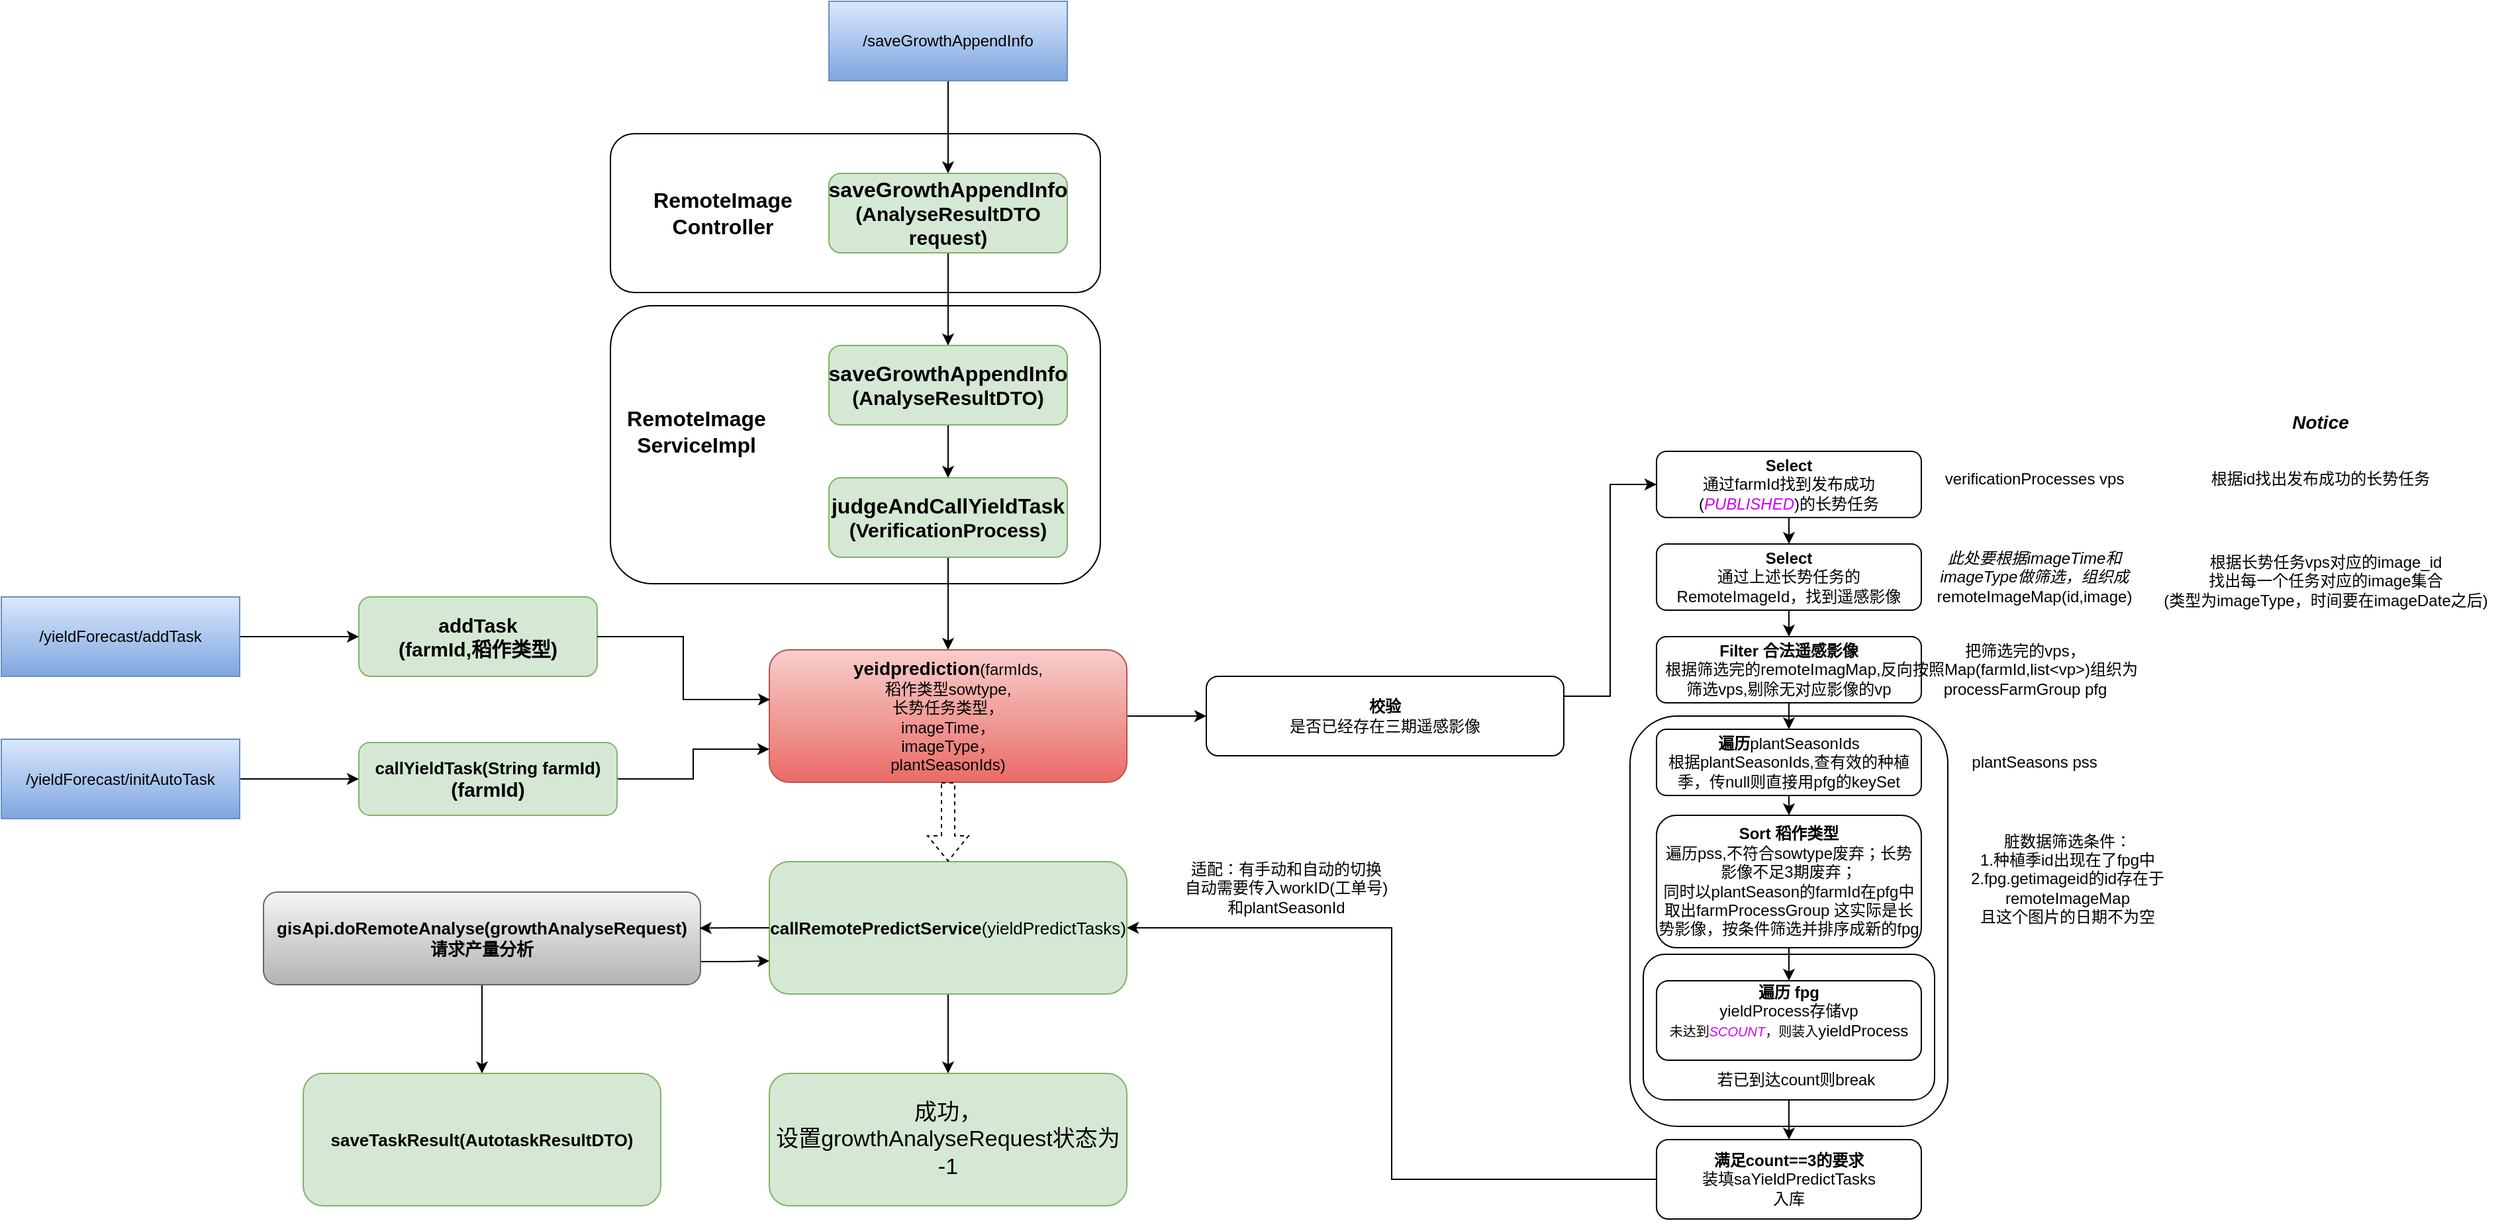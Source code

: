 <mxfile version="24.7.7">
  <diagram name="第 1 页" id="k5yTiqKiM7KxolQvgu_R">
    <mxGraphModel dx="1612" dy="883" grid="0" gridSize="10" guides="1" tooltips="1" connect="1" arrows="1" fold="1" page="0" pageScale="1" pageWidth="827" pageHeight="1169" math="0" shadow="0">
      <root>
        <mxCell id="0" />
        <mxCell id="1" parent="0" />
        <mxCell id="Lbo-__C76JFn3yMAQjEz-19" value="" style="rounded=1;whiteSpace=wrap;html=1;" vertex="1" parent="1">
          <mxGeometry x="10" y="-20" width="370" height="120" as="geometry" />
        </mxCell>
        <mxCell id="XywxlG7MxDHmHPa6fk5y-3" value="" style="rounded=1;whiteSpace=wrap;html=1;glass=0;shadow=0;" parent="1" vertex="1">
          <mxGeometry x="780" y="420" width="240" height="310" as="geometry" />
        </mxCell>
        <mxCell id="XywxlG7MxDHmHPa6fk5y-6" style="edgeStyle=orthogonalEdgeStyle;rounded=0;orthogonalLoop=1;jettySize=auto;html=1;exitX=0.5;exitY=1;exitDx=0;exitDy=0;" parent="1" source="XywxlG7MxDHmHPa6fk5y-5" target="XywxlG7MxDHmHPa6fk5y-2" edge="1">
          <mxGeometry relative="1" as="geometry" />
        </mxCell>
        <mxCell id="XywxlG7MxDHmHPa6fk5y-5" value="" style="rounded=1;whiteSpace=wrap;html=1;glass=0;perimeterSpacing=0;" parent="1" vertex="1">
          <mxGeometry x="790" y="600" width="220" height="110" as="geometry" />
        </mxCell>
        <mxCell id="k6Vo8XJsOw7zzvh53n1a-1" value="&lt;b&gt;&lt;font style=&quot;font-size: 15px;&quot;&gt;addTask&lt;/font&gt;&lt;/b&gt;&lt;div&gt;&lt;b&gt;&lt;font style=&quot;font-size: 15px;&quot;&gt;(farmId,稻作类型)&lt;/font&gt;&lt;/b&gt;&lt;/div&gt;" style="rounded=1;whiteSpace=wrap;html=1;fillColor=#d5e8d4;strokeColor=#82b366;" parent="1" vertex="1">
          <mxGeometry x="-180" y="330" width="180" height="60" as="geometry" />
        </mxCell>
        <mxCell id="k6Vo8XJsOw7zzvh53n1a-19" style="edgeStyle=orthogonalEdgeStyle;rounded=0;orthogonalLoop=1;jettySize=auto;html=1;exitX=1;exitY=0.5;exitDx=0;exitDy=0;entryX=0;entryY=0.5;entryDx=0;entryDy=0;" parent="1" source="k6Vo8XJsOw7zzvh53n1a-2" target="k6Vo8XJsOw7zzvh53n1a-4" edge="1">
          <mxGeometry relative="1" as="geometry" />
        </mxCell>
        <mxCell id="k6Vo8XJsOw7zzvh53n1a-2" value="&lt;b&gt;&lt;font style=&quot;font-size: 14px;&quot;&gt;yeidprediction&lt;/font&gt;&lt;/b&gt;(farmIds,&lt;div&gt;稻作类型sowtype,&lt;/div&gt;&lt;div&gt;长势任务类型，&lt;/div&gt;&lt;div&gt;imageTime，&lt;/div&gt;&lt;div&gt;imageType，&lt;/div&gt;&lt;div&gt;plantSeasonIds)&lt;/div&gt;" style="rounded=1;whiteSpace=wrap;html=1;fillColor=#f8cecc;strokeColor=#b85450;gradientColor=#ea6b66;" parent="1" vertex="1">
          <mxGeometry x="130" y="370" width="270" height="100" as="geometry" />
        </mxCell>
        <mxCell id="k6Vo8XJsOw7zzvh53n1a-7" style="edgeStyle=orthogonalEdgeStyle;rounded=0;orthogonalLoop=1;jettySize=auto;html=1;exitX=1;exitY=0.25;exitDx=0;exitDy=0;entryX=0;entryY=0.5;entryDx=0;entryDy=0;" parent="1" source="k6Vo8XJsOw7zzvh53n1a-4" target="k6Vo8XJsOw7zzvh53n1a-6" edge="1">
          <mxGeometry relative="1" as="geometry" />
        </mxCell>
        <mxCell id="k6Vo8XJsOw7zzvh53n1a-4" value="&lt;b&gt;校验&lt;/b&gt;&lt;br&gt;是否已经存在三期遥感影像" style="rounded=1;whiteSpace=wrap;html=1;" parent="1" vertex="1">
          <mxGeometry x="460" y="390" width="270" height="60" as="geometry" />
        </mxCell>
        <mxCell id="k6Vo8XJsOw7zzvh53n1a-12" style="edgeStyle=orthogonalEdgeStyle;rounded=0;orthogonalLoop=1;jettySize=auto;html=1;exitX=0.5;exitY=1;exitDx=0;exitDy=0;entryX=0.5;entryY=0;entryDx=0;entryDy=0;" parent="1" source="k6Vo8XJsOw7zzvh53n1a-6" target="k6Vo8XJsOw7zzvh53n1a-10" edge="1">
          <mxGeometry relative="1" as="geometry" />
        </mxCell>
        <mxCell id="k6Vo8XJsOw7zzvh53n1a-6" value="&lt;b&gt;Select&lt;/b&gt;&lt;br&gt;通过farmId找到发布成功(&lt;i&gt;&lt;font color=&quot;#c800ff&quot;&gt;PUBLISHED&lt;/font&gt;&lt;/i&gt;)的长势任务" style="rounded=1;whiteSpace=wrap;html=1;" parent="1" vertex="1">
          <mxGeometry x="800" y="220" width="200" height="50" as="geometry" />
        </mxCell>
        <mxCell id="k6Vo8XJsOw7zzvh53n1a-15" style="edgeStyle=orthogonalEdgeStyle;rounded=0;orthogonalLoop=1;jettySize=auto;html=1;exitX=0.5;exitY=1;exitDx=0;exitDy=0;entryX=0.5;entryY=0;entryDx=0;entryDy=0;" parent="1" source="k6Vo8XJsOw7zzvh53n1a-10" target="k6Vo8XJsOw7zzvh53n1a-14" edge="1">
          <mxGeometry relative="1" as="geometry" />
        </mxCell>
        <mxCell id="k6Vo8XJsOw7zzvh53n1a-10" value="&lt;b&gt;Select&lt;/b&gt;&lt;br&gt;通过上述长势任务的RemoteImageId，找到遥感影像" style="rounded=1;whiteSpace=wrap;html=1;" parent="1" vertex="1">
          <mxGeometry x="800" y="290" width="200" height="50" as="geometry" />
        </mxCell>
        <mxCell id="k6Vo8XJsOw7zzvh53n1a-11" value="此处要根据imageTime和&lt;br&gt;imageType做筛选，组织成&lt;br&gt;&lt;div&gt;&lt;font style=&quot;font-style: normal;&quot;&gt;remoteImageMap(id,image)&lt;/font&gt;&lt;/div&gt;" style="text;html=1;align=center;verticalAlign=middle;resizable=0;points=[];autosize=1;strokeColor=none;fillColor=none;fontStyle=2" parent="1" vertex="1">
          <mxGeometry x="1000" y="285" width="170" height="60" as="geometry" />
        </mxCell>
        <mxCell id="k6Vo8XJsOw7zzvh53n1a-13" value="verificationProcesses vps" style="text;html=1;align=center;verticalAlign=middle;resizable=0;points=[];autosize=1;strokeColor=none;fillColor=none;" parent="1" vertex="1">
          <mxGeometry x="1005" y="226" width="160" height="30" as="geometry" />
        </mxCell>
        <mxCell id="k6Vo8XJsOw7zzvh53n1a-18" style="edgeStyle=orthogonalEdgeStyle;rounded=0;orthogonalLoop=1;jettySize=auto;html=1;exitX=0.5;exitY=1;exitDx=0;exitDy=0;entryX=0.5;entryY=0;entryDx=0;entryDy=0;" parent="1" source="k6Vo8XJsOw7zzvh53n1a-14" target="k6Vo8XJsOw7zzvh53n1a-17" edge="1">
          <mxGeometry relative="1" as="geometry" />
        </mxCell>
        <mxCell id="k6Vo8XJsOw7zzvh53n1a-14" value="&lt;b&gt;Filter 合法遥感影像&lt;/b&gt;&lt;br&gt;根据筛选完的remoteImagMap,反向筛选vps,剔除无对应影像的vp" style="rounded=1;whiteSpace=wrap;html=1;" parent="1" vertex="1">
          <mxGeometry x="800" y="360" width="200" height="50" as="geometry" />
        </mxCell>
        <mxCell id="k6Vo8XJsOw7zzvh53n1a-16" value="把筛选完的vps，&lt;div&gt;按照Map(farmId,list&amp;lt;vp&amp;gt;)组织为&lt;br&gt;processFarmGroup pfg&lt;/div&gt;" style="text;html=1;align=center;verticalAlign=middle;resizable=0;points=[];autosize=1;strokeColor=none;fillColor=none;" parent="1" vertex="1">
          <mxGeometry x="983" y="355" width="190" height="60" as="geometry" />
        </mxCell>
        <mxCell id="k6Vo8XJsOw7zzvh53n1a-21" style="edgeStyle=orthogonalEdgeStyle;rounded=0;orthogonalLoop=1;jettySize=auto;html=1;exitX=0.5;exitY=1;exitDx=0;exitDy=0;entryX=0.5;entryY=0;entryDx=0;entryDy=0;" parent="1" source="k6Vo8XJsOw7zzvh53n1a-17" target="k6Vo8XJsOw7zzvh53n1a-20" edge="1">
          <mxGeometry relative="1" as="geometry" />
        </mxCell>
        <mxCell id="k6Vo8XJsOw7zzvh53n1a-17" value="&lt;b&gt;遍历&lt;/b&gt;plantSeasonIds&lt;br&gt;根据plantSeasonIds,查有效的种植季，传null则直接用pfg的keySet" style="rounded=1;whiteSpace=wrap;html=1;" parent="1" vertex="1">
          <mxGeometry x="800" y="430" width="200" height="50" as="geometry" />
        </mxCell>
        <mxCell id="XywxlG7MxDHmHPa6fk5y-1" style="edgeStyle=orthogonalEdgeStyle;rounded=0;orthogonalLoop=1;jettySize=auto;html=1;exitX=0.5;exitY=1;exitDx=0;exitDy=0;entryX=0.5;entryY=0;entryDx=0;entryDy=0;" parent="1" source="k6Vo8XJsOw7zzvh53n1a-20" target="EAVZWAEJz5FC2BpZX5lk-1" edge="1">
          <mxGeometry relative="1" as="geometry" />
        </mxCell>
        <mxCell id="k6Vo8XJsOw7zzvh53n1a-20" value="&lt;b&gt;Sort 稻作类型&lt;/b&gt;&lt;br&gt;遍历pss,不符合sowtype废弃；长势影像不足3期废弃；&lt;div&gt;同时以plantSeason的farmId在pfg中取出farmProcessGroup 这实际是长势影像，按条件筛选并排序成新的fpg&lt;/div&gt;" style="rounded=1;whiteSpace=wrap;html=1;" parent="1" vertex="1">
          <mxGeometry x="800" y="495" width="200" height="100" as="geometry" />
        </mxCell>
        <mxCell id="k6Vo8XJsOw7zzvh53n1a-22" value="plantSeasons pss" style="text;html=1;align=center;verticalAlign=middle;resizable=0;points=[];autosize=1;strokeColor=none;fillColor=none;" parent="1" vertex="1">
          <mxGeometry x="1025" y="440" width="120" height="30" as="geometry" />
        </mxCell>
        <mxCell id="k6Vo8XJsOw7zzvh53n1a-24" value="脏数据筛选条件：&lt;div&gt;1.种植季id出现在了fpg中&lt;/div&gt;&lt;div&gt;2.fpg.getimageid的id存在于&lt;/div&gt;&lt;div&gt;remoteImageMap&lt;br&gt;且这个图片的日期不为空&lt;/div&gt;" style="text;html=1;align=center;verticalAlign=middle;resizable=0;points=[];autosize=1;strokeColor=none;fillColor=none;" parent="1" vertex="1">
          <mxGeometry x="1028" y="501" width="164" height="84" as="geometry" />
        </mxCell>
        <mxCell id="EAVZWAEJz5FC2BpZX5lk-1" value="&lt;b&gt;遍历 fpg&lt;/b&gt;&lt;br&gt;&lt;div&gt;yieldProcess存储vp&lt;br&gt;&lt;font size=&quot;1&quot;&gt;&lt;span style=&quot;font-size: 10px;&quot;&gt;未达到&lt;/span&gt;&lt;i style=&quot;color: rgb(212, 0, 255); font-size: 10px;&quot;&gt;SCOUNT&lt;/i&gt;&lt;span style=&quot;font-size: 10px;&quot;&gt;，则装入&lt;/span&gt;&lt;/font&gt;&lt;span style=&quot;background-color: initial;&quot;&gt;yieldProcess&lt;/span&gt;&lt;/div&gt;&lt;div&gt;&lt;br&gt;&lt;/div&gt;" style="rounded=1;whiteSpace=wrap;html=1;" parent="1" vertex="1">
          <mxGeometry x="800" y="620" width="200" height="60" as="geometry" />
        </mxCell>
        <mxCell id="XywxlG7MxDHmHPa6fk5y-2" value="&lt;div&gt;&lt;b&gt;满足count==3的要求&lt;/b&gt;&lt;/div&gt;&lt;div&gt;装填&lt;span style=&quot;background-color: initial;&quot;&gt;saYieldPredictTasks&lt;/span&gt;&lt;/div&gt;&lt;div&gt;&lt;span style=&quot;background-color: initial;&quot;&gt;入库&lt;/span&gt;&lt;/div&gt;" style="rounded=1;whiteSpace=wrap;html=1;" parent="1" vertex="1">
          <mxGeometry x="800" y="740" width="200" height="60" as="geometry" />
        </mxCell>
        <mxCell id="XywxlG7MxDHmHPa6fk5y-4" value="若已到达count则break" style="text;html=1;align=center;verticalAlign=middle;resizable=0;points=[];autosize=1;strokeColor=none;fillColor=none;" parent="1" vertex="1">
          <mxGeometry x="835" y="680" width="140" height="30" as="geometry" />
        </mxCell>
        <mxCell id="XywxlG7MxDHmHPa6fk5y-13" style="edgeStyle=orthogonalEdgeStyle;rounded=0;orthogonalLoop=1;jettySize=auto;html=1;exitX=0;exitY=0.5;exitDx=0;exitDy=0;entryX=1;entryY=0.5;entryDx=0;entryDy=0;" parent="1" source="XywxlG7MxDHmHPa6fk5y-2" target="XywxlG7MxDHmHPa6fk5y-12" edge="1">
          <mxGeometry relative="1" as="geometry" />
        </mxCell>
        <mxCell id="XywxlG7MxDHmHPa6fk5y-9" value="适配：有手动和自动的切换&lt;div&gt;自动需要传入workID(工单号)&lt;/div&gt;&lt;div&gt;和plantSeasonId&lt;/div&gt;" style="text;html=1;align=center;verticalAlign=middle;resizable=0;points=[];autosize=1;strokeColor=none;fillColor=none;" parent="1" vertex="1">
          <mxGeometry x="430" y="520" width="180" height="60" as="geometry" />
        </mxCell>
        <mxCell id="XywxlG7MxDHmHPa6fk5y-23" style="edgeStyle=orthogonalEdgeStyle;rounded=0;orthogonalLoop=1;jettySize=auto;html=1;exitX=0.5;exitY=1;exitDx=0;exitDy=0;entryX=0.5;entryY=0;entryDx=0;entryDy=0;" parent="1" source="XywxlG7MxDHmHPa6fk5y-12" target="XywxlG7MxDHmHPa6fk5y-19" edge="1">
          <mxGeometry relative="1" as="geometry" />
        </mxCell>
        <mxCell id="XywxlG7MxDHmHPa6fk5y-12" value="&lt;span style=&quot;text-wrap: nowrap; font-size: 13px;&quot;&gt;&lt;b&gt;&lt;font style=&quot;font-size: 13px;&quot;&gt;callRemotePredictService&lt;/font&gt;&lt;/b&gt;(yieldPredictTasks)&lt;/span&gt;" style="rounded=1;whiteSpace=wrap;html=1;fillColor=#d5e8d4;strokeColor=#82b366;" parent="1" vertex="1">
          <mxGeometry x="130" y="530" width="270" height="100" as="geometry" />
        </mxCell>
        <mxCell id="XywxlG7MxDHmHPa6fk5y-15" value="" style="shape=flexArrow;endArrow=classic;html=1;rounded=0;entryX=0.5;entryY=0;entryDx=0;entryDy=0;exitX=0.5;exitY=1;exitDx=0;exitDy=0;dashed=1;" parent="1" source="k6Vo8XJsOw7zzvh53n1a-2" target="XywxlG7MxDHmHPa6fk5y-12" edge="1">
          <mxGeometry width="50" height="50" relative="1" as="geometry">
            <mxPoint x="260" y="480" as="sourcePoint" />
            <mxPoint x="310" y="430" as="targetPoint" />
          </mxGeometry>
        </mxCell>
        <mxCell id="Lbo-__C76JFn3yMAQjEz-26" style="edgeStyle=orthogonalEdgeStyle;rounded=0;orthogonalLoop=1;jettySize=auto;html=1;exitX=1;exitY=0.75;exitDx=0;exitDy=0;entryX=0;entryY=0.75;entryDx=0;entryDy=0;" edge="1" parent="1" source="XywxlG7MxDHmHPa6fk5y-17" target="XywxlG7MxDHmHPa6fk5y-12">
          <mxGeometry relative="1" as="geometry" />
        </mxCell>
        <mxCell id="Lbo-__C76JFn3yMAQjEz-30" style="edgeStyle=orthogonalEdgeStyle;rounded=0;orthogonalLoop=1;jettySize=auto;html=1;exitX=0.5;exitY=1;exitDx=0;exitDy=0;entryX=0.5;entryY=0;entryDx=0;entryDy=0;" edge="1" parent="1" source="XywxlG7MxDHmHPa6fk5y-17" target="Lbo-__C76JFn3yMAQjEz-29">
          <mxGeometry relative="1" as="geometry" />
        </mxCell>
        <mxCell id="XywxlG7MxDHmHPa6fk5y-17" value="&lt;span style=&quot;font-size: 13px; text-wrap: nowrap;&quot;&gt;&lt;b&gt;gisApi.doRemoteAnalyse(growthAnalyseRequest)&lt;/b&gt;&lt;/span&gt;&lt;div&gt;&lt;span style=&quot;font-size: 13px; text-wrap: nowrap;&quot;&gt;&lt;b&gt;请求产量分析&lt;/b&gt;&lt;/span&gt;&lt;/div&gt;" style="rounded=1;whiteSpace=wrap;html=1;fillColor=#f5f5f5;strokeColor=#666666;gradientColor=#b3b3b3;" parent="1" vertex="1">
          <mxGeometry x="-252" y="553" width="330" height="70" as="geometry" />
        </mxCell>
        <mxCell id="XywxlG7MxDHmHPa6fk5y-19" value="&lt;span style=&quot;text-wrap: nowrap; font-size: 17px;&quot;&gt;&lt;font style=&quot;font-size: 17px;&quot;&gt;成功，&lt;/font&gt;&lt;/span&gt;&lt;div style=&quot;font-size: 17px;&quot;&gt;&lt;font style=&quot;font-size: 17px;&quot;&gt;&lt;span style=&quot;text-wrap: nowrap;&quot;&gt;设置&lt;/span&gt;&lt;span style=&quot;text-wrap: nowrap;&quot;&gt;growthAnalyseRequest状态为&lt;/span&gt;&lt;/font&gt;&lt;div style=&quot;&quot;&gt;&lt;span style=&quot;text-wrap: nowrap;&quot;&gt;&lt;font style=&quot;font-size: 17px;&quot;&gt;-1&lt;/font&gt;&lt;/span&gt;&lt;/div&gt;&lt;/div&gt;" style="rounded=1;whiteSpace=wrap;html=1;fillColor=#d5e8d4;strokeColor=#82b366;" parent="1" vertex="1">
          <mxGeometry x="130" y="690" width="270" height="100" as="geometry" />
        </mxCell>
        <mxCell id="Lbo-__C76JFn3yMAQjEz-3" value="" style="rounded=1;whiteSpace=wrap;html=1;" vertex="1" parent="1">
          <mxGeometry x="10" y="110" width="370" height="210" as="geometry" />
        </mxCell>
        <mxCell id="Lbo-__C76JFn3yMAQjEz-5" style="edgeStyle=orthogonalEdgeStyle;rounded=0;orthogonalLoop=1;jettySize=auto;html=1;exitX=0.5;exitY=1;exitDx=0;exitDy=0;entryX=0.5;entryY=0;entryDx=0;entryDy=0;" edge="1" parent="1" source="Lbo-__C76JFn3yMAQjEz-2" target="k6Vo8XJsOw7zzvh53n1a-2">
          <mxGeometry relative="1" as="geometry" />
        </mxCell>
        <mxCell id="Lbo-__C76JFn3yMAQjEz-2" value="&lt;span style=&quot;text-align: left;&quot;&gt;&lt;b&gt;&lt;font style=&quot;font-size: 16px;&quot;&gt;judgeAndCallYieldTask&lt;/font&gt;&lt;/b&gt;&lt;/span&gt;&lt;br&gt;&lt;div&gt;&lt;b&gt;&lt;font style=&quot;font-size: 15px;&quot;&gt;(VerificationProcess)&lt;/font&gt;&lt;/b&gt;&lt;/div&gt;" style="rounded=1;whiteSpace=wrap;html=1;fillColor=#d5e8d4;strokeColor=#82b366;" vertex="1" parent="1">
          <mxGeometry x="175" y="240" width="180" height="60" as="geometry" />
        </mxCell>
        <mxCell id="Lbo-__C76JFn3yMAQjEz-4" value="&lt;b&gt;&lt;font style=&quot;font-size: 16px;&quot;&gt;RemoteImage&lt;/font&gt;&lt;/b&gt;&lt;div&gt;&lt;b&gt;&lt;font style=&quot;font-size: 16px;&quot;&gt;ServiceImpl&lt;/font&gt;&lt;/b&gt;&lt;/div&gt;" style="text;html=1;align=center;verticalAlign=middle;whiteSpace=wrap;rounded=0;" vertex="1" parent="1">
          <mxGeometry x="-20" y="190" width="190" height="30" as="geometry" />
        </mxCell>
        <mxCell id="Lbo-__C76JFn3yMAQjEz-8" style="edgeStyle=orthogonalEdgeStyle;rounded=0;orthogonalLoop=1;jettySize=auto;html=1;exitX=0.5;exitY=1;exitDx=0;exitDy=0;entryX=0.5;entryY=0;entryDx=0;entryDy=0;" edge="1" parent="1" source="Lbo-__C76JFn3yMAQjEz-7" target="Lbo-__C76JFn3yMAQjEz-2">
          <mxGeometry relative="1" as="geometry" />
        </mxCell>
        <mxCell id="Lbo-__C76JFn3yMAQjEz-7" value="&lt;span style=&quot;text-align: left;&quot;&gt;&lt;b&gt;&lt;font style=&quot;font-size: 16px;&quot;&gt;saveGrowthAppendInfo&lt;/font&gt;&lt;/b&gt;&lt;/span&gt;&lt;br&gt;&lt;div&gt;&lt;b&gt;&lt;font style=&quot;font-size: 15px;&quot;&gt;(AnalyseResultDTO)&lt;/font&gt;&lt;/b&gt;&lt;/div&gt;" style="rounded=1;whiteSpace=wrap;html=1;fillColor=#d5e8d4;strokeColor=#82b366;" vertex="1" parent="1">
          <mxGeometry x="175" y="140" width="180" height="60" as="geometry" />
        </mxCell>
        <mxCell id="Lbo-__C76JFn3yMAQjEz-11" style="edgeStyle=orthogonalEdgeStyle;rounded=0;orthogonalLoop=1;jettySize=auto;html=1;exitX=0.5;exitY=1;exitDx=0;exitDy=0;entryX=0.5;entryY=0;entryDx=0;entryDy=0;" edge="1" parent="1" source="Lbo-__C76JFn3yMAQjEz-10" target="Lbo-__C76JFn3yMAQjEz-7">
          <mxGeometry relative="1" as="geometry" />
        </mxCell>
        <mxCell id="Lbo-__C76JFn3yMAQjEz-10" value="&lt;span style=&quot;text-align: left;&quot;&gt;&lt;b&gt;&lt;font style=&quot;font-size: 16px;&quot;&gt;saveGrowthAppendInfo&lt;/font&gt;&lt;/b&gt;&lt;/span&gt;&lt;br&gt;&lt;div&gt;&lt;b&gt;&lt;font style=&quot;font-size: 15px;&quot;&gt;(AnalyseResultDTO request)&lt;/font&gt;&lt;/b&gt;&lt;/div&gt;" style="rounded=1;whiteSpace=wrap;html=1;fillColor=#d5e8d4;strokeColor=#82b366;" vertex="1" parent="1">
          <mxGeometry x="175" y="10" width="180" height="60" as="geometry" />
        </mxCell>
        <mxCell id="Lbo-__C76JFn3yMAQjEz-12" value="&lt;span style=&quot;font-size: 16px;&quot;&gt;&lt;b&gt;RemoteImage&lt;/b&gt;&lt;/span&gt;&lt;div&gt;&lt;span style=&quot;font-size: 16px;&quot;&gt;&lt;b&gt;Controller&lt;/b&gt;&lt;/span&gt;&lt;/div&gt;" style="text;html=1;align=center;verticalAlign=middle;whiteSpace=wrap;rounded=0;" vertex="1" parent="1">
          <mxGeometry y="25" width="190" height="30" as="geometry" />
        </mxCell>
        <mxCell id="Lbo-__C76JFn3yMAQjEz-14" style="edgeStyle=orthogonalEdgeStyle;rounded=0;orthogonalLoop=1;jettySize=auto;html=1;exitX=0.5;exitY=1;exitDx=0;exitDy=0;entryX=0.5;entryY=0;entryDx=0;entryDy=0;" edge="1" parent="1" source="Lbo-__C76JFn3yMAQjEz-13" target="Lbo-__C76JFn3yMAQjEz-10">
          <mxGeometry relative="1" as="geometry" />
        </mxCell>
        <mxCell id="Lbo-__C76JFn3yMAQjEz-13" value="/saveGrowthAppendInfo" style="whiteSpace=wrap;html=1;fillColor=#dae8fc;gradientColor=#7ea6e0;strokeColor=#6c8ebf;" vertex="1" parent="1">
          <mxGeometry x="175" y="-120" width="180" height="60" as="geometry" />
        </mxCell>
        <mxCell id="Lbo-__C76JFn3yMAQjEz-17" style="edgeStyle=orthogonalEdgeStyle;rounded=0;orthogonalLoop=1;jettySize=auto;html=1;exitX=1;exitY=0.5;exitDx=0;exitDy=0;entryX=0;entryY=0.75;entryDx=0;entryDy=0;" edge="1" parent="1" source="Lbo-__C76JFn3yMAQjEz-16" target="k6Vo8XJsOw7zzvh53n1a-2">
          <mxGeometry relative="1" as="geometry" />
        </mxCell>
        <mxCell id="Lbo-__C76JFn3yMAQjEz-16" value="&lt;span style=&quot;text-align: left;&quot;&gt;&lt;b&gt;&lt;font style=&quot;font-size: 13px;&quot;&gt;callYieldTask(String farmId)&lt;/font&gt;&lt;/b&gt;&lt;/span&gt;&lt;br&gt;&lt;div&gt;&lt;b&gt;&lt;font style=&quot;font-size: 15px;&quot;&gt;(farmId)&lt;/font&gt;&lt;/b&gt;&lt;/div&gt;" style="rounded=1;whiteSpace=wrap;html=1;fillColor=#d5e8d4;strokeColor=#82b366;" vertex="1" parent="1">
          <mxGeometry x="-180" y="440" width="195" height="55" as="geometry" />
        </mxCell>
        <mxCell id="Lbo-__C76JFn3yMAQjEz-18" style="edgeStyle=orthogonalEdgeStyle;rounded=0;orthogonalLoop=1;jettySize=auto;html=1;exitX=1;exitY=0.5;exitDx=0;exitDy=0;entryX=0.002;entryY=0.375;entryDx=0;entryDy=0;entryPerimeter=0;" edge="1" parent="1" source="k6Vo8XJsOw7zzvh53n1a-1" target="k6Vo8XJsOw7zzvh53n1a-2">
          <mxGeometry relative="1" as="geometry" />
        </mxCell>
        <mxCell id="Lbo-__C76JFn3yMAQjEz-21" style="edgeStyle=orthogonalEdgeStyle;rounded=0;orthogonalLoop=1;jettySize=auto;html=1;exitX=1;exitY=0.5;exitDx=0;exitDy=0;entryX=0;entryY=0.5;entryDx=0;entryDy=0;" edge="1" parent="1" source="Lbo-__C76JFn3yMAQjEz-20" target="k6Vo8XJsOw7zzvh53n1a-1">
          <mxGeometry relative="1" as="geometry" />
        </mxCell>
        <mxCell id="Lbo-__C76JFn3yMAQjEz-20" value="/yieldForecast/addTask" style="whiteSpace=wrap;html=1;fillColor=#dae8fc;gradientColor=#7ea6e0;strokeColor=#6c8ebf;" vertex="1" parent="1">
          <mxGeometry x="-450" y="330" width="180" height="60" as="geometry" />
        </mxCell>
        <mxCell id="Lbo-__C76JFn3yMAQjEz-23" style="edgeStyle=orthogonalEdgeStyle;rounded=0;orthogonalLoop=1;jettySize=auto;html=1;exitX=1;exitY=0.5;exitDx=0;exitDy=0;entryX=0;entryY=0.5;entryDx=0;entryDy=0;" edge="1" parent="1" source="Lbo-__C76JFn3yMAQjEz-22" target="Lbo-__C76JFn3yMAQjEz-16">
          <mxGeometry relative="1" as="geometry" />
        </mxCell>
        <mxCell id="Lbo-__C76JFn3yMAQjEz-22" value="/yieldForecast/initAutoTask" style="whiteSpace=wrap;html=1;fillColor=#dae8fc;gradientColor=#7ea6e0;strokeColor=#6c8ebf;" vertex="1" parent="1">
          <mxGeometry x="-450" y="437.5" width="180" height="60" as="geometry" />
        </mxCell>
        <mxCell id="Lbo-__C76JFn3yMAQjEz-27" style="edgeStyle=orthogonalEdgeStyle;rounded=0;orthogonalLoop=1;jettySize=auto;html=1;exitX=0;exitY=0.5;exitDx=0;exitDy=0;entryX=0.998;entryY=0.389;entryDx=0;entryDy=0;entryPerimeter=0;" edge="1" parent="1" source="XywxlG7MxDHmHPa6fk5y-12" target="XywxlG7MxDHmHPa6fk5y-17">
          <mxGeometry relative="1" as="geometry" />
        </mxCell>
        <mxCell id="Lbo-__C76JFn3yMAQjEz-29" value="&lt;span style=&quot;font-size: 13px; text-wrap: nowrap;&quot;&gt;&lt;b&gt;saveTaskResult(AutotaskResultDTO)&lt;/b&gt;&lt;/span&gt;" style="rounded=1;whiteSpace=wrap;html=1;fillColor=#d5e8d4;strokeColor=#82b366;" vertex="1" parent="1">
          <mxGeometry x="-222" y="690" width="270" height="100" as="geometry" />
        </mxCell>
        <mxCell id="Lbo-__C76JFn3yMAQjEz-31" value="根据id找出发布成功的长势任务" style="text;html=1;align=center;verticalAlign=middle;resizable=0;points=[];autosize=1;" vertex="1" parent="1">
          <mxGeometry x="1209" y="228" width="183" height="26" as="geometry" />
        </mxCell>
        <mxCell id="Lbo-__C76JFn3yMAQjEz-32" value="&lt;b&gt;&lt;font style=&quot;font-size: 14px;&quot;&gt;&lt;i&gt;Notice&lt;/i&gt;&lt;/font&gt;&lt;/b&gt;" style="text;html=1;align=center;verticalAlign=middle;resizable=0;points=[];autosize=1;strokeColor=none;fillColor=none;" vertex="1" parent="1">
          <mxGeometry x="1270" y="183" width="61" height="29" as="geometry" />
        </mxCell>
        <mxCell id="Lbo-__C76JFn3yMAQjEz-33" value="根据长势任务vps对应的image_id&lt;div&gt;找出每一个任务对应的image集合&lt;/div&gt;&lt;div&gt;(类型为imageType，时间要在imageDate之后)&lt;/div&gt;" style="text;html=1;align=center;verticalAlign=middle;resizable=0;points=[];autosize=1;" vertex="1" parent="1">
          <mxGeometry x="1173" y="290" width="263" height="55" as="geometry" />
        </mxCell>
      </root>
    </mxGraphModel>
  </diagram>
</mxfile>
